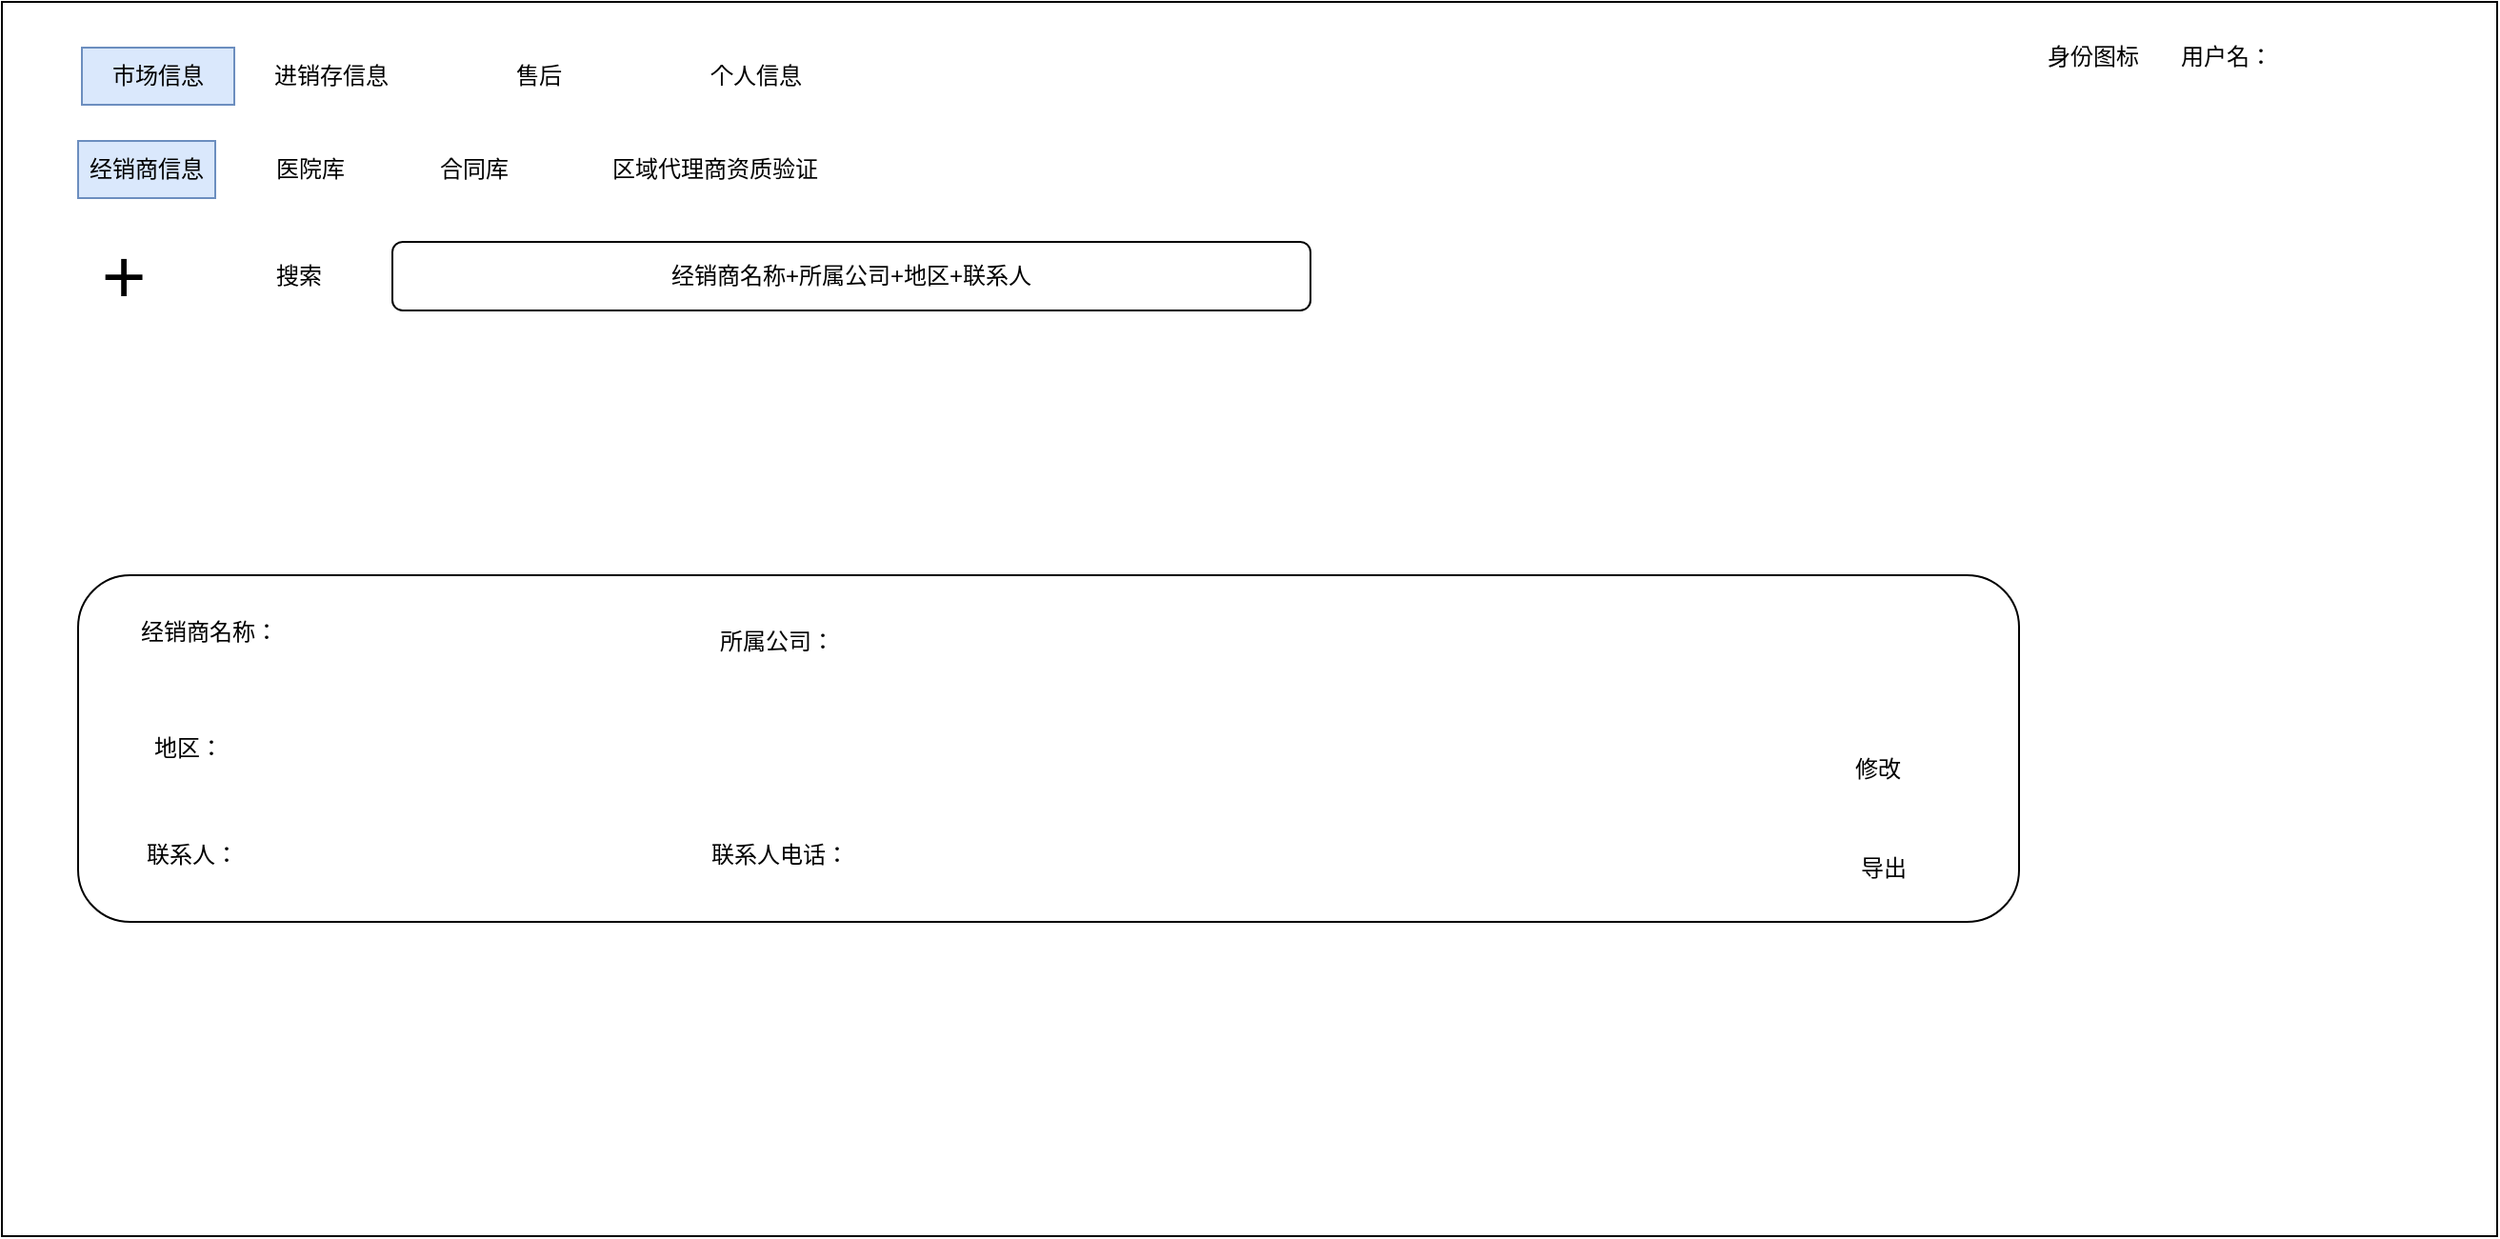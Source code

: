 <mxfile version="15.5.1" type="github" pages="6">
  <diagram id="9SwE26kC5WHIhmiFLGFM" name="经销商信息">
    <mxGraphModel dx="1422" dy="705" grid="0" gridSize="10" guides="1" tooltips="1" connect="1" arrows="1" fold="1" page="1" pageScale="1" pageWidth="827" pageHeight="1169" math="0" shadow="0">
      <root>
        <mxCell id="0" />
        <mxCell id="1" parent="0" />
        <mxCell id="HRXqJdb7DPf_WUPmItNY-2" value="" style="rounded=0;whiteSpace=wrap;html=1;" vertex="1" parent="1">
          <mxGeometry x="46" y="108" width="1310" height="648" as="geometry" />
        </mxCell>
        <mxCell id="HRXqJdb7DPf_WUPmItNY-4" value="经销商信息" style="text;html=1;strokeColor=#6c8ebf;fillColor=#dae8fc;align=center;verticalAlign=middle;whiteSpace=wrap;rounded=0;" vertex="1" parent="1">
          <mxGeometry x="86" y="181" width="72" height="30" as="geometry" />
        </mxCell>
        <mxCell id="HRXqJdb7DPf_WUPmItNY-5" value="医院库" style="text;html=1;strokeColor=none;fillColor=none;align=center;verticalAlign=middle;whiteSpace=wrap;rounded=0;" vertex="1" parent="1">
          <mxGeometry x="172" y="181" width="72" height="30" as="geometry" />
        </mxCell>
        <mxCell id="761J3XR9EP6GSpsO3y2I-1" value="合同库" style="text;html=1;strokeColor=none;fillColor=none;align=center;verticalAlign=middle;whiteSpace=wrap;rounded=0;" vertex="1" parent="1">
          <mxGeometry x="258" y="181" width="72" height="30" as="geometry" />
        </mxCell>
        <mxCell id="761J3XR9EP6GSpsO3y2I-2" value="区域代理商资质验证" style="text;html=1;strokeColor=none;fillColor=none;align=center;verticalAlign=middle;whiteSpace=wrap;rounded=0;" vertex="1" parent="1">
          <mxGeometry x="350" y="181" width="141" height="30" as="geometry" />
        </mxCell>
        <mxCell id="WcADxpRUIVyGRUi1R2KV-1" value="" style="rounded=1;whiteSpace=wrap;html=1;fontSize=12;" vertex="1" parent="1">
          <mxGeometry x="86" y="409" width="1019" height="182" as="geometry" />
        </mxCell>
        <mxCell id="WcADxpRUIVyGRUi1R2KV-2" value="经销商名称：" style="text;html=1;strokeColor=none;fillColor=none;align=center;verticalAlign=middle;whiteSpace=wrap;rounded=0;" vertex="1" parent="1">
          <mxGeometry x="116" y="424" width="78" height="30" as="geometry" />
        </mxCell>
        <mxCell id="WcADxpRUIVyGRUi1R2KV-3" value="所属公司：" style="text;html=1;strokeColor=none;fillColor=none;align=center;verticalAlign=middle;whiteSpace=wrap;rounded=0;" vertex="1" parent="1">
          <mxGeometry x="414" y="429" width="78" height="30" as="geometry" />
        </mxCell>
        <mxCell id="WcADxpRUIVyGRUi1R2KV-4" value="联系人：" style="text;html=1;strokeColor=none;fillColor=none;align=center;verticalAlign=middle;whiteSpace=wrap;rounded=0;fontSize=12;" vertex="1" parent="1">
          <mxGeometry x="116" y="541" width="60" height="30" as="geometry" />
        </mxCell>
        <mxCell id="WcADxpRUIVyGRUi1R2KV-5" value="联系人电话：" style="text;html=1;strokeColor=none;fillColor=none;align=center;verticalAlign=middle;whiteSpace=wrap;rounded=0;fontSize=12;" vertex="1" parent="1">
          <mxGeometry x="407" y="541" width="95" height="30" as="geometry" />
        </mxCell>
        <mxCell id="5mcCK-gWS719HC3S0seo-1" value="&lt;font style=&quot;font-size: 40px&quot;&gt;+&lt;/font&gt;" style="text;html=1;strokeColor=none;fillColor=none;align=center;verticalAlign=middle;whiteSpace=wrap;rounded=0;" vertex="1" parent="1">
          <mxGeometry x="80" y="236" width="60" height="30" as="geometry" />
        </mxCell>
        <mxCell id="rlcpRx8UffemicgF1Cjp-1" value="搜索" style="text;html=1;strokeColor=none;fillColor=none;align=center;verticalAlign=middle;whiteSpace=wrap;rounded=0;fontSize=12;" vertex="1" parent="1">
          <mxGeometry x="172" y="237" width="60" height="30" as="geometry" />
        </mxCell>
        <mxCell id="W5s-6ukWrw6E9bbNZ8xG-1" value="经销商名称+所属公司+地区+联系人" style="rounded=1;whiteSpace=wrap;html=1;fontSize=12;" vertex="1" parent="1">
          <mxGeometry x="251" y="234" width="482" height="36" as="geometry" />
        </mxCell>
        <mxCell id="W5s-6ukWrw6E9bbNZ8xG-2" value="地区：" style="text;html=1;strokeColor=none;fillColor=none;align=center;verticalAlign=middle;whiteSpace=wrap;rounded=0;fontSize=12;" vertex="1" parent="1">
          <mxGeometry x="114" y="485" width="60" height="30" as="geometry" />
        </mxCell>
        <mxCell id="r7Vd0WTEUoKS9PqL8cs1-1" value="用户名：" style="text;html=1;strokeColor=none;fillColor=none;align=center;verticalAlign=middle;whiteSpace=wrap;rounded=0;fontSize=12;" vertex="1" parent="1">
          <mxGeometry x="1184" y="122" width="60" height="30" as="geometry" />
        </mxCell>
        <mxCell id="r7Vd0WTEUoKS9PqL8cs1-2" value="身份图标" style="text;html=1;strokeColor=none;fillColor=none;align=center;verticalAlign=middle;whiteSpace=wrap;rounded=0;fontSize=12;" vertex="1" parent="1">
          <mxGeometry x="1114" y="122" width="60" height="30" as="geometry" />
        </mxCell>
        <mxCell id="YUVS-DeimjrNuDDKO2y--1" value="导出" style="text;html=1;strokeColor=none;fillColor=none;align=center;verticalAlign=middle;whiteSpace=wrap;rounded=0;fontSize=12;" vertex="1" parent="1">
          <mxGeometry x="1004" y="548" width="60" height="30" as="geometry" />
        </mxCell>
        <mxCell id="7VCU8NmsEfPPzwjvRYEf-1" value="修改" style="text;html=1;strokeColor=none;fillColor=none;align=center;verticalAlign=middle;whiteSpace=wrap;rounded=0;fontSize=12;" vertex="1" parent="1">
          <mxGeometry x="1001" y="496" width="60" height="30" as="geometry" />
        </mxCell>
        <mxCell id="93VurCK8xoaxn1cYWzhT-1" value="市场信息" style="text;html=1;strokeColor=#6c8ebf;fillColor=#dae8fc;align=center;verticalAlign=middle;whiteSpace=wrap;rounded=0;" vertex="1" parent="1">
          <mxGeometry x="88" y="132" width="80" height="30" as="geometry" />
        </mxCell>
        <mxCell id="93VurCK8xoaxn1cYWzhT-2" value="进销存信息" style="text;html=1;align=center;verticalAlign=middle;whiteSpace=wrap;rounded=0;" vertex="1" parent="1">
          <mxGeometry x="179" y="132" width="80" height="30" as="geometry" />
        </mxCell>
        <mxCell id="93VurCK8xoaxn1cYWzhT-3" value="售后" style="text;html=1;strokeColor=none;fillColor=none;align=center;verticalAlign=middle;whiteSpace=wrap;rounded=0;" vertex="1" parent="1">
          <mxGeometry x="288" y="132" width="80" height="30" as="geometry" />
        </mxCell>
        <mxCell id="93VurCK8xoaxn1cYWzhT-4" value="个人信息" style="text;html=1;strokeColor=none;fillColor=none;align=center;verticalAlign=middle;whiteSpace=wrap;rounded=0;" vertex="1" parent="1">
          <mxGeometry x="402" y="132" width="80" height="30" as="geometry" />
        </mxCell>
      </root>
    </mxGraphModel>
  </diagram>
  <diagram id="U78cr7vg3-kMkLcBZOdT" name="医院库">
    <mxGraphModel dx="1422" dy="705" grid="0" gridSize="10" guides="1" tooltips="1" connect="1" arrows="1" fold="1" page="1" pageScale="1" pageWidth="827" pageHeight="1169" math="0" shadow="0">
      <root>
        <mxCell id="DU3dCuHn79Ic1vKU2-3g-0" />
        <mxCell id="DU3dCuHn79Ic1vKU2-3g-1" parent="DU3dCuHn79Ic1vKU2-3g-0" />
        <mxCell id="AbRo0B9MV_-rtowAeEx4-0" value="" style="rounded=0;whiteSpace=wrap;html=1;" vertex="1" parent="DU3dCuHn79Ic1vKU2-3g-1">
          <mxGeometry x="46" y="108" width="1310" height="648" as="geometry" />
        </mxCell>
        <mxCell id="AbRo0B9MV_-rtowAeEx4-2" value="经销商信息" style="text;html=1;align=center;verticalAlign=middle;whiteSpace=wrap;rounded=0;" vertex="1" parent="DU3dCuHn79Ic1vKU2-3g-1">
          <mxGeometry x="86" y="181" width="72" height="30" as="geometry" />
        </mxCell>
        <mxCell id="AbRo0B9MV_-rtowAeEx4-3" value="医院库" style="text;html=1;strokeColor=#6c8ebf;fillColor=#dae8fc;align=center;verticalAlign=middle;whiteSpace=wrap;rounded=0;" vertex="1" parent="DU3dCuHn79Ic1vKU2-3g-1">
          <mxGeometry x="172" y="181" width="72" height="30" as="geometry" />
        </mxCell>
        <mxCell id="AbRo0B9MV_-rtowAeEx4-4" value="合同库" style="text;html=1;strokeColor=none;fillColor=none;align=center;verticalAlign=middle;whiteSpace=wrap;rounded=0;" vertex="1" parent="DU3dCuHn79Ic1vKU2-3g-1">
          <mxGeometry x="258" y="181" width="72" height="30" as="geometry" />
        </mxCell>
        <mxCell id="AbRo0B9MV_-rtowAeEx4-5" value="区域代理商资质验证" style="text;html=1;strokeColor=none;fillColor=none;align=center;verticalAlign=middle;whiteSpace=wrap;rounded=0;" vertex="1" parent="DU3dCuHn79Ic1vKU2-3g-1">
          <mxGeometry x="350" y="181" width="113" height="30" as="geometry" />
        </mxCell>
        <mxCell id="PWnUx_wRhXpxOtDF2GI--0" value="&lt;font style=&quot;font-size: 40px&quot;&gt;+&lt;/font&gt;" style="text;html=1;strokeColor=none;fillColor=none;align=center;verticalAlign=middle;whiteSpace=wrap;rounded=0;" vertex="1" parent="DU3dCuHn79Ic1vKU2-3g-1">
          <mxGeometry x="80" y="236" width="60" height="30" as="geometry" />
        </mxCell>
        <mxCell id="DObwsU4Ab1I_wYzRT43_-0" value="" style="rounded=1;whiteSpace=wrap;html=1;fontSize=12;" vertex="1" parent="DU3dCuHn79Ic1vKU2-3g-1">
          <mxGeometry x="89" y="368" width="1194" height="211" as="geometry" />
        </mxCell>
        <mxCell id="mKQRkPPf_dZWKBc2aOSd-0" value="医院名称：" style="text;html=1;strokeColor=none;fillColor=none;align=center;verticalAlign=middle;whiteSpace=wrap;rounded=0;" vertex="1" parent="DU3dCuHn79Ic1vKU2-3g-1">
          <mxGeometry x="117" y="398" width="78" height="30" as="geometry" />
        </mxCell>
        <mxCell id="mKQRkPPf_dZWKBc2aOSd-1" value="科室：" style="text;html=1;strokeColor=none;fillColor=none;align=center;verticalAlign=middle;whiteSpace=wrap;rounded=0;" vertex="1" parent="DU3dCuHn79Ic1vKU2-3g-1">
          <mxGeometry x="112" y="470" width="78" height="30" as="geometry" />
        </mxCell>
        <mxCell id="mKQRkPPf_dZWKBc2aOSd-2" value="修改" style="text;html=1;strokeColor=none;fillColor=none;align=center;verticalAlign=middle;whiteSpace=wrap;rounded=0;fontSize=12;" vertex="1" parent="DU3dCuHn79Ic1vKU2-3g-1">
          <mxGeometry x="1202" y="390" width="60" height="30" as="geometry" />
        </mxCell>
        <mxCell id="mKQRkPPf_dZWKBc2aOSd-3" value="删除" style="text;html=1;strokeColor=none;fillColor=none;align=center;verticalAlign=middle;whiteSpace=wrap;rounded=0;fontSize=12;" vertex="1" parent="DU3dCuHn79Ic1vKU2-3g-1">
          <mxGeometry x="1202" y="440" width="60" height="30" as="geometry" />
        </mxCell>
        <mxCell id="0tnmjx7723rQRGSPgAOU-0" value="搜索" style="text;html=1;strokeColor=none;fillColor=none;align=center;verticalAlign=middle;whiteSpace=wrap;rounded=0;fontSize=12;" vertex="1" parent="DU3dCuHn79Ic1vKU2-3g-1">
          <mxGeometry x="172" y="237" width="60" height="30" as="geometry" />
        </mxCell>
        <mxCell id="0tnmjx7723rQRGSPgAOU-1" value="医院名称+地区+科室名" style="rounded=1;whiteSpace=wrap;html=1;fontSize=12;" vertex="1" parent="DU3dCuHn79Ic1vKU2-3g-1">
          <mxGeometry x="251" y="234" width="482" height="36" as="geometry" />
        </mxCell>
        <mxCell id="0tnmjx7723rQRGSPgAOU-3" value="地区" style="text;html=1;align=center;verticalAlign=middle;resizable=0;points=[];autosize=1;strokeColor=none;fillColor=none;fontSize=12;" vertex="1" parent="DU3dCuHn79Ic1vKU2-3g-1">
          <mxGeometry x="127" y="437" width="34" height="18" as="geometry" />
        </mxCell>
        <mxCell id="ARGT3D9s_4S0Fw0osqHu-0" value="导出" style="text;html=1;strokeColor=none;fillColor=none;align=center;verticalAlign=middle;whiteSpace=wrap;rounded=0;fontSize=12;" vertex="1" parent="DU3dCuHn79Ic1vKU2-3g-1">
          <mxGeometry x="1199" y="498" width="60" height="30" as="geometry" />
        </mxCell>
        <mxCell id="toyj2ExtT0e02cWNeD7_-0" value="关联经销商" style="text;html=1;strokeColor=none;fillColor=none;align=center;verticalAlign=middle;whiteSpace=wrap;rounded=0;fontSize=12;" vertex="1" parent="DU3dCuHn79Ic1vKU2-3g-1">
          <mxGeometry x="106" y="508" width="90" height="30" as="geometry" />
        </mxCell>
        <mxCell id="riDmktmYY2IiuiLFXFQm-0" value="关联区域代理商" style="text;html=1;strokeColor=none;fillColor=none;align=center;verticalAlign=middle;whiteSpace=wrap;rounded=0;fontSize=12;" vertex="1" parent="DU3dCuHn79Ic1vKU2-3g-1">
          <mxGeometry x="117" y="540" width="90" height="30" as="geometry" />
        </mxCell>
        <mxCell id="rXX1xcc7l4ZkiI7w6tlG-0" value="市场信息" style="text;html=1;strokeColor=#6c8ebf;fillColor=#dae8fc;align=center;verticalAlign=middle;whiteSpace=wrap;rounded=0;" vertex="1" parent="DU3dCuHn79Ic1vKU2-3g-1">
          <mxGeometry x="88" y="132" width="80" height="30" as="geometry" />
        </mxCell>
        <mxCell id="rXX1xcc7l4ZkiI7w6tlG-1" value="进销存信息" style="text;html=1;align=center;verticalAlign=middle;whiteSpace=wrap;rounded=0;" vertex="1" parent="DU3dCuHn79Ic1vKU2-3g-1">
          <mxGeometry x="179" y="132" width="80" height="30" as="geometry" />
        </mxCell>
        <mxCell id="rXX1xcc7l4ZkiI7w6tlG-2" value="售后" style="text;html=1;strokeColor=none;fillColor=none;align=center;verticalAlign=middle;whiteSpace=wrap;rounded=0;" vertex="1" parent="DU3dCuHn79Ic1vKU2-3g-1">
          <mxGeometry x="288" y="132" width="80" height="30" as="geometry" />
        </mxCell>
        <mxCell id="rXX1xcc7l4ZkiI7w6tlG-3" value="个人信息" style="text;html=1;strokeColor=none;fillColor=none;align=center;verticalAlign=middle;whiteSpace=wrap;rounded=0;" vertex="1" parent="DU3dCuHn79Ic1vKU2-3g-1">
          <mxGeometry x="402" y="132" width="80" height="30" as="geometry" />
        </mxCell>
      </root>
    </mxGraphModel>
  </diagram>
  <diagram id="opiZZUbV5z-S4K4JfUrQ" name="合同库">
    <mxGraphModel dx="1422" dy="705" grid="0" gridSize="10" guides="1" tooltips="1" connect="1" arrows="1" fold="1" page="1" pageScale="1" pageWidth="827" pageHeight="1169" math="0" shadow="0">
      <root>
        <mxCell id="6lPjVunkmXJm0ULRB7YU-0" />
        <mxCell id="6lPjVunkmXJm0ULRB7YU-1" parent="6lPjVunkmXJm0ULRB7YU-0" />
        <mxCell id="6lPjVunkmXJm0ULRB7YU-2" value="" style="rounded=0;whiteSpace=wrap;html=1;" vertex="1" parent="6lPjVunkmXJm0ULRB7YU-1">
          <mxGeometry x="33" y="86" width="1310" height="648" as="geometry" />
        </mxCell>
        <mxCell id="6lPjVunkmXJm0ULRB7YU-4" value="经销商信息" style="text;html=1;align=center;verticalAlign=middle;whiteSpace=wrap;rounded=0;" vertex="1" parent="6lPjVunkmXJm0ULRB7YU-1">
          <mxGeometry x="86" y="181" width="72" height="30" as="geometry" />
        </mxCell>
        <mxCell id="6lPjVunkmXJm0ULRB7YU-5" value="医院库" style="text;html=1;align=center;verticalAlign=middle;whiteSpace=wrap;rounded=0;" vertex="1" parent="6lPjVunkmXJm0ULRB7YU-1">
          <mxGeometry x="172" y="181" width="72" height="30" as="geometry" />
        </mxCell>
        <mxCell id="6lPjVunkmXJm0ULRB7YU-6" value="合同库" style="text;html=1;strokeColor=#6c8ebf;fillColor=#dae8fc;align=center;verticalAlign=middle;whiteSpace=wrap;rounded=0;" vertex="1" parent="6lPjVunkmXJm0ULRB7YU-1">
          <mxGeometry x="258" y="181" width="72" height="30" as="geometry" />
        </mxCell>
        <mxCell id="6lPjVunkmXJm0ULRB7YU-7" value="区域代理商资质验证" style="text;html=1;strokeColor=none;fillColor=none;align=center;verticalAlign=middle;whiteSpace=wrap;rounded=0;" vertex="1" parent="6lPjVunkmXJm0ULRB7YU-1">
          <mxGeometry x="361" y="181" width="124" height="30" as="geometry" />
        </mxCell>
        <mxCell id="XEoMneNqG2duwxJq3-Po-1" value="" style="rounded=1;whiteSpace=wrap;html=1;fontSize=12;" vertex="1" parent="6lPjVunkmXJm0ULRB7YU-1">
          <mxGeometry x="88" y="424" width="1186" height="215" as="geometry" />
        </mxCell>
        <mxCell id="XEoMneNqG2duwxJq3-Po-2" value="经销商&amp;amp;公司" style="rounded=1;whiteSpace=wrap;html=1;fontSize=12;" vertex="1" parent="6lPjVunkmXJm0ULRB7YU-1">
          <mxGeometry x="246" y="571" width="120" height="60" as="geometry" />
        </mxCell>
        <mxCell id="XEoMneNqG2duwxJq3-Po-3" value="经销商&amp;amp;医院" style="rounded=1;whiteSpace=wrap;html=1;fontSize=12;" vertex="1" parent="6lPjVunkmXJm0ULRB7YU-1">
          <mxGeometry x="419" y="570" width="120" height="60" as="geometry" />
        </mxCell>
        <mxCell id="XEoMneNqG2duwxJq3-Po-4" value="公司&amp;amp;医院" style="rounded=1;whiteSpace=wrap;html=1;fontSize=12;" vertex="1" parent="6lPjVunkmXJm0ULRB7YU-1">
          <mxGeometry x="588" y="571" width="120" height="60" as="geometry" />
        </mxCell>
        <mxCell id="XEoMneNqG2duwxJq3-Po-5" value="合同类型" style="text;html=1;strokeColor=none;fillColor=none;align=center;verticalAlign=middle;whiteSpace=wrap;rounded=0;" vertex="1" parent="6lPjVunkmXJm0ULRB7YU-1">
          <mxGeometry x="131" y="585" width="56" height="30" as="geometry" />
        </mxCell>
        <mxCell id="XEoMneNqG2duwxJq3-Po-6" value="合同流程编号" style="text;html=1;strokeColor=none;fillColor=none;align=center;verticalAlign=middle;whiteSpace=wrap;rounded=0;" vertex="1" parent="6lPjVunkmXJm0ULRB7YU-1">
          <mxGeometry x="124" y="443" width="78" height="30" as="geometry" />
        </mxCell>
        <mxCell id="XEoMneNqG2duwxJq3-Po-7" value="合同开始时间~合同结束时间" style="text;html=1;strokeColor=none;fillColor=none;align=center;verticalAlign=middle;whiteSpace=wrap;rounded=0;" vertex="1" parent="6lPjVunkmXJm0ULRB7YU-1">
          <mxGeometry x="240" y="443" width="222" height="30" as="geometry" />
        </mxCell>
        <mxCell id="XEoMneNqG2duwxJq3-Po-8" value="合同主体：" style="text;html=1;strokeColor=none;fillColor=none;align=center;verticalAlign=middle;whiteSpace=wrap;rounded=0;" vertex="1" parent="6lPjVunkmXJm0ULRB7YU-1">
          <mxGeometry x="120" y="511" width="78" height="30" as="geometry" />
        </mxCell>
        <mxCell id="XEoMneNqG2duwxJq3-Po-9" value="经销商" style="text;html=1;strokeColor=none;fillColor=none;align=center;verticalAlign=middle;whiteSpace=wrap;rounded=0;" vertex="1" parent="6lPjVunkmXJm0ULRB7YU-1">
          <mxGeometry x="252" y="514" width="78" height="30" as="geometry" />
        </mxCell>
        <mxCell id="XEoMneNqG2duwxJq3-Po-10" value="医院" style="text;html=1;strokeColor=none;fillColor=none;align=center;verticalAlign=middle;whiteSpace=wrap;rounded=0;" vertex="1" parent="6lPjVunkmXJm0ULRB7YU-1">
          <mxGeometry x="358" y="514" width="78" height="30" as="geometry" />
        </mxCell>
        <mxCell id="XEoMneNqG2duwxJq3-Po-11" value="公司" style="text;html=1;strokeColor=none;fillColor=none;align=center;verticalAlign=middle;whiteSpace=wrap;rounded=0;" vertex="1" parent="6lPjVunkmXJm0ULRB7YU-1">
          <mxGeometry x="464" y="514" width="78" height="30" as="geometry" />
        </mxCell>
        <mxCell id="XEoMneNqG2duwxJq3-Po-14" value="修改" style="rounded=1;whiteSpace=wrap;html=1;fontSize=12;" vertex="1" parent="6lPjVunkmXJm0ULRB7YU-1">
          <mxGeometry x="1181" y="599" width="56" height="26" as="geometry" />
        </mxCell>
        <mxCell id="XEoMneNqG2duwxJq3-Po-15" value="删除" style="rounded=1;whiteSpace=wrap;html=1;fontSize=12;" vertex="1" parent="6lPjVunkmXJm0ULRB7YU-1">
          <mxGeometry x="1181" y="559" width="56" height="26" as="geometry" />
        </mxCell>
        <mxCell id="XEoMneNqG2duwxJq3-Po-16" value="搜索" style="text;html=1;strokeColor=none;fillColor=none;align=center;verticalAlign=middle;whiteSpace=wrap;rounded=0;fontSize=12;" vertex="1" parent="6lPjVunkmXJm0ULRB7YU-1">
          <mxGeometry x="172" y="237" width="60" height="30" as="geometry" />
        </mxCell>
        <mxCell id="XEoMneNqG2duwxJq3-Po-17" value="合同编号+经销商+医院" style="rounded=1;whiteSpace=wrap;html=1;fontSize=12;" vertex="1" parent="6lPjVunkmXJm0ULRB7YU-1">
          <mxGeometry x="230" y="237" width="397" height="32" as="geometry" />
        </mxCell>
        <mxCell id="X7t1CrJqVaCevKCTgSyj-0" value="&lt;font style=&quot;font-size: 40px&quot;&gt;+&lt;/font&gt;" style="text;html=1;strokeColor=none;fillColor=none;align=center;verticalAlign=middle;whiteSpace=wrap;rounded=0;" vertex="1" parent="6lPjVunkmXJm0ULRB7YU-1">
          <mxGeometry x="80" y="236" width="60" height="30" as="geometry" />
        </mxCell>
        <mxCell id="0tH1ZASbQuRp3dN4C0GH-0" value="排序" style="text;html=1;strokeColor=none;fillColor=none;align=center;verticalAlign=middle;whiteSpace=wrap;rounded=0;fontSize=12;" vertex="1" parent="6lPjVunkmXJm0ULRB7YU-1">
          <mxGeometry x="708" y="236" width="60" height="30" as="geometry" />
        </mxCell>
        <mxCell id="cfAZI4jitDWwxOwptPNw-0" value="市场信息" style="text;html=1;strokeColor=#6c8ebf;fillColor=#dae8fc;align=center;verticalAlign=middle;whiteSpace=wrap;rounded=0;" vertex="1" parent="6lPjVunkmXJm0ULRB7YU-1">
          <mxGeometry x="88" y="132" width="80" height="30" as="geometry" />
        </mxCell>
        <mxCell id="cfAZI4jitDWwxOwptPNw-1" value="进销存信息" style="text;html=1;align=center;verticalAlign=middle;whiteSpace=wrap;rounded=0;" vertex="1" parent="6lPjVunkmXJm0ULRB7YU-1">
          <mxGeometry x="179" y="132" width="80" height="30" as="geometry" />
        </mxCell>
        <mxCell id="cfAZI4jitDWwxOwptPNw-2" value="售后" style="text;html=1;strokeColor=none;fillColor=none;align=center;verticalAlign=middle;whiteSpace=wrap;rounded=0;" vertex="1" parent="6lPjVunkmXJm0ULRB7YU-1">
          <mxGeometry x="288" y="132" width="80" height="30" as="geometry" />
        </mxCell>
        <mxCell id="cfAZI4jitDWwxOwptPNw-3" value="个人信息" style="text;html=1;strokeColor=none;fillColor=none;align=center;verticalAlign=middle;whiteSpace=wrap;rounded=0;" vertex="1" parent="6lPjVunkmXJm0ULRB7YU-1">
          <mxGeometry x="402" y="132" width="80" height="30" as="geometry" />
        </mxCell>
        <mxCell id="zxNqhM18xyWoHFrOC6qz-0" value="时间段" style="text;html=1;strokeColor=none;fillColor=none;align=center;verticalAlign=middle;whiteSpace=wrap;rounded=0;fontSize=12;" vertex="1" parent="6lPjVunkmXJm0ULRB7YU-1">
          <mxGeometry x="646" y="236" width="60" height="30" as="geometry" />
        </mxCell>
      </root>
    </mxGraphModel>
  </diagram>
  <diagram id="nF0tNZlMZklN26tnOSKn" name="区域代理经销商">
    <mxGraphModel dx="1422" dy="705" grid="0" gridSize="10" guides="1" tooltips="1" connect="1" arrows="1" fold="1" page="1" pageScale="1" pageWidth="827" pageHeight="1169" math="0" shadow="0">
      <root>
        <mxCell id="_vQ5mhPag6q5sIvM6sL_-0" />
        <mxCell id="_vQ5mhPag6q5sIvM6sL_-1" parent="_vQ5mhPag6q5sIvM6sL_-0" />
        <mxCell id="TrH7bQ1gIruFE_3ys5hD-0" value="" style="rounded=0;whiteSpace=wrap;html=1;" vertex="1" parent="_vQ5mhPag6q5sIvM6sL_-1">
          <mxGeometry x="33" y="86" width="1310" height="648" as="geometry" />
        </mxCell>
        <mxCell id="TrH7bQ1gIruFE_3ys5hD-2" value="经销商信息" style="text;html=1;align=center;verticalAlign=middle;whiteSpace=wrap;rounded=0;" vertex="1" parent="_vQ5mhPag6q5sIvM6sL_-1">
          <mxGeometry x="86" y="181" width="72" height="30" as="geometry" />
        </mxCell>
        <mxCell id="TrH7bQ1gIruFE_3ys5hD-3" value="医院库" style="text;html=1;align=center;verticalAlign=middle;whiteSpace=wrap;rounded=0;" vertex="1" parent="_vQ5mhPag6q5sIvM6sL_-1">
          <mxGeometry x="172" y="181" width="72" height="30" as="geometry" />
        </mxCell>
        <mxCell id="TrH7bQ1gIruFE_3ys5hD-4" value="合同库" style="text;html=1;align=center;verticalAlign=middle;whiteSpace=wrap;rounded=0;" vertex="1" parent="_vQ5mhPag6q5sIvM6sL_-1">
          <mxGeometry x="258" y="181" width="72" height="30" as="geometry" />
        </mxCell>
        <mxCell id="TrH7bQ1gIruFE_3ys5hD-5" value="区域代理商资质验证" style="text;html=1;strokeColor=#6c8ebf;fillColor=#dae8fc;align=center;verticalAlign=middle;whiteSpace=wrap;rounded=0;" vertex="1" parent="_vQ5mhPag6q5sIvM6sL_-1">
          <mxGeometry x="361" y="181" width="130" height="30" as="geometry" />
        </mxCell>
        <mxCell id="TrH7bQ1gIruFE_3ys5hD-6" value="" style="rounded=1;whiteSpace=wrap;html=1;fontSize=12;" vertex="1" parent="_vQ5mhPag6q5sIvM6sL_-1">
          <mxGeometry x="88" y="424" width="1186" height="215" as="geometry" />
        </mxCell>
        <mxCell id="TrH7bQ1gIruFE_3ys5hD-17" value="修改" style="rounded=1;whiteSpace=wrap;html=1;fontSize=12;" vertex="1" parent="_vQ5mhPag6q5sIvM6sL_-1">
          <mxGeometry x="1181" y="599" width="56" height="26" as="geometry" />
        </mxCell>
        <mxCell id="TrH7bQ1gIruFE_3ys5hD-18" value="删除" style="rounded=1;whiteSpace=wrap;html=1;fontSize=12;" vertex="1" parent="_vQ5mhPag6q5sIvM6sL_-1">
          <mxGeometry x="1181" y="559" width="56" height="26" as="geometry" />
        </mxCell>
        <mxCell id="TrH7bQ1gIruFE_3ys5hD-19" value="搜索" style="text;html=1;strokeColor=none;fillColor=none;align=center;verticalAlign=middle;whiteSpace=wrap;rounded=0;fontSize=12;" vertex="1" parent="_vQ5mhPag6q5sIvM6sL_-1">
          <mxGeometry x="172" y="237" width="60" height="30" as="geometry" />
        </mxCell>
        <mxCell id="TrH7bQ1gIruFE_3ys5hD-20" value="经销商+区域" style="rounded=1;whiteSpace=wrap;html=1;fontSize=12;" vertex="1" parent="_vQ5mhPag6q5sIvM6sL_-1">
          <mxGeometry x="230" y="237" width="397" height="32" as="geometry" />
        </mxCell>
        <mxCell id="TrH7bQ1gIruFE_3ys5hD-21" value="&lt;font style=&quot;font-size: 40px&quot;&gt;+&lt;/font&gt;" style="text;html=1;strokeColor=none;fillColor=none;align=center;verticalAlign=middle;whiteSpace=wrap;rounded=0;" vertex="1" parent="_vQ5mhPag6q5sIvM6sL_-1">
          <mxGeometry x="80" y="236" width="60" height="30" as="geometry" />
        </mxCell>
        <mxCell id="YVjq22CWEwFPFRhfEzcm-0" value="区域经销商名称" style="text;html=1;strokeColor=none;fillColor=none;align=center;verticalAlign=middle;whiteSpace=wrap;rounded=0;fontSize=12;" vertex="1" parent="_vQ5mhPag6q5sIvM6sL_-1">
          <mxGeometry x="126" y="441" width="104" height="30" as="geometry" />
        </mxCell>
        <mxCell id="YVjq22CWEwFPFRhfEzcm-1" value="代理区域" style="text;html=1;strokeColor=none;fillColor=none;align=center;verticalAlign=middle;whiteSpace=wrap;rounded=0;fontSize=12;" vertex="1" parent="_vQ5mhPag6q5sIvM6sL_-1">
          <mxGeometry x="678" y="447" width="104" height="30" as="geometry" />
        </mxCell>
        <mxCell id="YVjq22CWEwFPFRhfEzcm-2" value="人员配置" style="text;html=1;strokeColor=none;fillColor=none;align=center;verticalAlign=middle;whiteSpace=wrap;rounded=0;fontSize=12;" vertex="1" parent="_vQ5mhPag6q5sIvM6sL_-1">
          <mxGeometry x="109" y="490" width="104" height="30" as="geometry" />
        </mxCell>
        <mxCell id="YVjq22CWEwFPFRhfEzcm-3" value="Funnel表添加" style="text;html=1;strokeColor=none;fillColor=none;align=center;verticalAlign=middle;whiteSpace=wrap;rounded=0;fontSize=12;" vertex="1" parent="_vQ5mhPag6q5sIvM6sL_-1">
          <mxGeometry x="1058" y="597" width="104" height="30" as="geometry" />
        </mxCell>
        <mxCell id="YVjq22CWEwFPFRhfEzcm-4" value="评审分数" style="text;html=1;strokeColor=none;fillColor=none;align=center;verticalAlign=middle;whiteSpace=wrap;rounded=0;fontSize=12;" vertex="1" parent="_vQ5mhPag6q5sIvM6sL_-1">
          <mxGeometry x="122" y="559" width="86" height="62" as="geometry" />
        </mxCell>
        <mxCell id="vzb4M0IG4EgAPotwG8xx-1" value="排序" style="text;html=1;strokeColor=none;fillColor=none;align=center;verticalAlign=middle;whiteSpace=wrap;rounded=0;fontSize=12;" vertex="1" parent="_vQ5mhPag6q5sIvM6sL_-1">
          <mxGeometry x="651" y="239" width="60" height="30" as="geometry" />
        </mxCell>
        <mxCell id="KX6J_NI3RrR-tESbmfsA-0" value="市场信息" style="text;html=1;strokeColor=#6c8ebf;fillColor=#dae8fc;align=center;verticalAlign=middle;whiteSpace=wrap;rounded=0;" vertex="1" parent="_vQ5mhPag6q5sIvM6sL_-1">
          <mxGeometry x="88" y="132" width="80" height="30" as="geometry" />
        </mxCell>
        <mxCell id="KX6J_NI3RrR-tESbmfsA-1" value="进销存信息" style="text;html=1;align=center;verticalAlign=middle;whiteSpace=wrap;rounded=0;" vertex="1" parent="_vQ5mhPag6q5sIvM6sL_-1">
          <mxGeometry x="179" y="132" width="80" height="30" as="geometry" />
        </mxCell>
        <mxCell id="KX6J_NI3RrR-tESbmfsA-2" value="售后" style="text;html=1;strokeColor=none;fillColor=none;align=center;verticalAlign=middle;whiteSpace=wrap;rounded=0;" vertex="1" parent="_vQ5mhPag6q5sIvM6sL_-1">
          <mxGeometry x="288" y="132" width="80" height="30" as="geometry" />
        </mxCell>
        <mxCell id="KX6J_NI3RrR-tESbmfsA-3" value="个人信息" style="text;html=1;strokeColor=none;fillColor=none;align=center;verticalAlign=middle;whiteSpace=wrap;rounded=0;" vertex="1" parent="_vQ5mhPag6q5sIvM6sL_-1">
          <mxGeometry x="402" y="132" width="80" height="30" as="geometry" />
        </mxCell>
      </root>
    </mxGraphModel>
  </diagram>
  <diagram id="13syQftTjpvzSR-ZFmww" name="意向表">
    <mxGraphModel dx="1422" dy="705" grid="0" gridSize="10" guides="1" tooltips="1" connect="1" arrows="1" fold="1" page="1" pageScale="1" pageWidth="827" pageHeight="1169" math="0" shadow="0">
      <root>
        <mxCell id="g1hTmfrnu4WU_SWJHi4g-0" />
        <mxCell id="g1hTmfrnu4WU_SWJHi4g-1" parent="g1hTmfrnu4WU_SWJHi4g-0" />
        <mxCell id="Jy3Q9U3u7Z8Xs0y-HQMk-0" value="" style="rounded=0;whiteSpace=wrap;html=1;" vertex="1" parent="g1hTmfrnu4WU_SWJHi4g-1">
          <mxGeometry x="33" y="86" width="1310" height="648" as="geometry" />
        </mxCell>
        <mxCell id="Jy3Q9U3u7Z8Xs0y-HQMk-2" value="经销商信息" style="text;html=1;align=center;verticalAlign=middle;whiteSpace=wrap;rounded=0;" vertex="1" parent="g1hTmfrnu4WU_SWJHi4g-1">
          <mxGeometry x="86" y="181" width="72" height="30" as="geometry" />
        </mxCell>
        <mxCell id="Jy3Q9U3u7Z8Xs0y-HQMk-3" value="医院库" style="text;html=1;align=center;verticalAlign=middle;whiteSpace=wrap;rounded=0;" vertex="1" parent="g1hTmfrnu4WU_SWJHi4g-1">
          <mxGeometry x="172" y="181" width="72" height="30" as="geometry" />
        </mxCell>
        <mxCell id="Jy3Q9U3u7Z8Xs0y-HQMk-4" value="合同库" style="text;html=1;align=center;verticalAlign=middle;whiteSpace=wrap;rounded=0;" vertex="1" parent="g1hTmfrnu4WU_SWJHi4g-1">
          <mxGeometry x="258" y="181" width="72" height="30" as="geometry" />
        </mxCell>
        <mxCell id="Jy3Q9U3u7Z8Xs0y-HQMk-5" value="区域代理商资质验证" style="text;html=1;align=center;verticalAlign=middle;whiteSpace=wrap;rounded=0;" vertex="1" parent="g1hTmfrnu4WU_SWJHi4g-1">
          <mxGeometry x="361" y="181" width="130" height="30" as="geometry" />
        </mxCell>
        <mxCell id="Jy3Q9U3u7Z8Xs0y-HQMk-6" value="" style="rounded=1;whiteSpace=wrap;html=1;fontSize=12;" vertex="1" parent="g1hTmfrnu4WU_SWJHi4g-1">
          <mxGeometry x="88" y="424" width="1186" height="253" as="geometry" />
        </mxCell>
        <mxCell id="Jy3Q9U3u7Z8Xs0y-HQMk-7" value="修改" style="rounded=1;whiteSpace=wrap;html=1;fontSize=12;" vertex="1" parent="g1hTmfrnu4WU_SWJHi4g-1">
          <mxGeometry x="1181" y="599" width="56" height="26" as="geometry" />
        </mxCell>
        <mxCell id="Jy3Q9U3u7Z8Xs0y-HQMk-8" value="删除" style="rounded=1;whiteSpace=wrap;html=1;fontSize=12;" vertex="1" parent="g1hTmfrnu4WU_SWJHi4g-1">
          <mxGeometry x="1181" y="559" width="56" height="26" as="geometry" />
        </mxCell>
        <mxCell id="Jy3Q9U3u7Z8Xs0y-HQMk-9" value="搜索" style="text;html=1;strokeColor=none;fillColor=none;align=center;verticalAlign=middle;whiteSpace=wrap;rounded=0;fontSize=12;" vertex="1" parent="g1hTmfrnu4WU_SWJHi4g-1">
          <mxGeometry x="172" y="237" width="60" height="30" as="geometry" />
        </mxCell>
        <mxCell id="Jy3Q9U3u7Z8Xs0y-HQMk-10" value="经销商+医院+科室+产品类型" style="rounded=1;whiteSpace=wrap;html=1;fontSize=12;" vertex="1" parent="g1hTmfrnu4WU_SWJHi4g-1">
          <mxGeometry x="230" y="237" width="397" height="32" as="geometry" />
        </mxCell>
        <mxCell id="Jy3Q9U3u7Z8Xs0y-HQMk-11" value="&lt;font style=&quot;font-size: 40px&quot;&gt;+&lt;/font&gt;" style="text;html=1;strokeColor=none;fillColor=none;align=center;verticalAlign=middle;whiteSpace=wrap;rounded=0;" vertex="1" parent="g1hTmfrnu4WU_SWJHi4g-1">
          <mxGeometry x="80" y="236" width="60" height="30" as="geometry" />
        </mxCell>
        <mxCell id="Jy3Q9U3u7Z8Xs0y-HQMk-12" value="区域经销商名称" style="text;html=1;strokeColor=none;fillColor=none;align=center;verticalAlign=middle;whiteSpace=wrap;rounded=0;fontSize=12;" vertex="1" parent="g1hTmfrnu4WU_SWJHi4g-1">
          <mxGeometry x="126" y="441" width="104" height="30" as="geometry" />
        </mxCell>
        <mxCell id="Jy3Q9U3u7Z8Xs0y-HQMk-13" value="代理区域" style="text;html=1;strokeColor=none;fillColor=none;align=center;verticalAlign=middle;whiteSpace=wrap;rounded=0;fontSize=12;" vertex="1" parent="g1hTmfrnu4WU_SWJHi4g-1">
          <mxGeometry x="678" y="447" width="104" height="30" as="geometry" />
        </mxCell>
        <mxCell id="Jy3Q9U3u7Z8Xs0y-HQMk-17" value="意向表" style="text;html=1;strokeColor=#6c8ebf;fillColor=#dae8fc;align=center;verticalAlign=middle;whiteSpace=wrap;rounded=0;" vertex="1" parent="g1hTmfrnu4WU_SWJHi4g-1">
          <mxGeometry x="522" y="181" width="80" height="30" as="geometry" />
        </mxCell>
        <mxCell id="Jy3Q9U3u7Z8Xs0y-HQMk-18" value="统计分析" style="text;html=1;align=center;verticalAlign=middle;whiteSpace=wrap;rounded=0;fillColor=default;" vertex="1" parent="g1hTmfrnu4WU_SWJHi4g-1">
          <mxGeometry x="646" y="179" width="80" height="30" as="geometry" />
        </mxCell>
        <mxCell id="suo903cbidnC1pUfLYRl-0" value="业务员" style="text;html=1;strokeColor=none;fillColor=none;align=center;verticalAlign=middle;whiteSpace=wrap;rounded=0;fontSize=12;" vertex="1" parent="g1hTmfrnu4WU_SWJHi4g-1">
          <mxGeometry x="128" y="516.5" width="60" height="30" as="geometry" />
        </mxCell>
        <mxCell id="suo903cbidnC1pUfLYRl-1" value="医院" style="text;html=1;strokeColor=none;fillColor=none;align=center;verticalAlign=middle;whiteSpace=wrap;rounded=0;fontSize=12;" vertex="1" parent="g1hTmfrnu4WU_SWJHi4g-1">
          <mxGeometry x="128" y="477" width="60" height="30" as="geometry" />
        </mxCell>
        <mxCell id="suo903cbidnC1pUfLYRl-2" value="科室" style="text;html=1;strokeColor=none;fillColor=none;align=center;verticalAlign=middle;whiteSpace=wrap;rounded=0;fontSize=12;" vertex="1" parent="g1hTmfrnu4WU_SWJHi4g-1">
          <mxGeometry x="293" y="482" width="60" height="30" as="geometry" />
        </mxCell>
        <mxCell id="suo903cbidnC1pUfLYRl-3" value="联系方式" style="text;html=1;strokeColor=none;fillColor=none;align=center;verticalAlign=middle;whiteSpace=wrap;rounded=0;fontSize=12;" vertex="1" parent="g1hTmfrnu4WU_SWJHi4g-1">
          <mxGeometry x="286" y="519" width="60" height="30" as="geometry" />
        </mxCell>
        <mxCell id="suo903cbidnC1pUfLYRl-4" value="1.产品 * 数量&amp;nbsp; &amp;nbsp; &amp;nbsp; &amp;nbsp; &amp;nbsp; &amp;nbsp; &amp;nbsp; &amp;nbsp; &amp;nbsp; &amp;nbsp;价格" style="text;html=1;strokeColor=none;fillColor=none;align=center;verticalAlign=middle;whiteSpace=wrap;rounded=0;fontSize=12;" vertex="1" parent="g1hTmfrnu4WU_SWJHi4g-1">
          <mxGeometry x="106" y="559" width="224" height="30" as="geometry" />
        </mxCell>
        <mxCell id="suo903cbidnC1pUfLYRl-5" value="2.产品 * 数量&amp;nbsp; &amp;nbsp; &amp;nbsp; &amp;nbsp; &amp;nbsp; &amp;nbsp; &amp;nbsp; &amp;nbsp; &amp;nbsp; &amp;nbsp;价格" style="text;html=1;strokeColor=none;fillColor=none;align=center;verticalAlign=middle;whiteSpace=wrap;rounded=0;fontSize=12;" vertex="1" parent="g1hTmfrnu4WU_SWJHi4g-1">
          <mxGeometry x="106" y="599" width="224" height="30" as="geometry" />
        </mxCell>
        <mxCell id="suo903cbidnC1pUfLYRl-6" value="总价格" style="text;html=1;strokeColor=none;fillColor=none;align=center;verticalAlign=middle;whiteSpace=wrap;rounded=0;fontSize=12;" vertex="1" parent="g1hTmfrnu4WU_SWJHi4g-1">
          <mxGeometry x="258" y="631" width="60" height="30" as="geometry" />
        </mxCell>
        <mxCell id="suo903cbidnC1pUfLYRl-11" value="市场信息" style="text;html=1;strokeColor=#6c8ebf;fillColor=#dae8fc;align=center;verticalAlign=middle;whiteSpace=wrap;rounded=0;" vertex="1" parent="g1hTmfrnu4WU_SWJHi4g-1">
          <mxGeometry x="88" y="132" width="80" height="30" as="geometry" />
        </mxCell>
        <mxCell id="suo903cbidnC1pUfLYRl-12" value="进销存信息" style="text;html=1;align=center;verticalAlign=middle;whiteSpace=wrap;rounded=0;" vertex="1" parent="g1hTmfrnu4WU_SWJHi4g-1">
          <mxGeometry x="179" y="132" width="80" height="30" as="geometry" />
        </mxCell>
        <mxCell id="suo903cbidnC1pUfLYRl-13" value="售后" style="text;html=1;strokeColor=none;fillColor=none;align=center;verticalAlign=middle;whiteSpace=wrap;rounded=0;" vertex="1" parent="g1hTmfrnu4WU_SWJHi4g-1">
          <mxGeometry x="288" y="132" width="80" height="30" as="geometry" />
        </mxCell>
        <mxCell id="suo903cbidnC1pUfLYRl-14" value="个人信息" style="text;html=1;strokeColor=none;fillColor=none;align=center;verticalAlign=middle;whiteSpace=wrap;rounded=0;" vertex="1" parent="g1hTmfrnu4WU_SWJHi4g-1">
          <mxGeometry x="402" y="132" width="80" height="30" as="geometry" />
        </mxCell>
        <mxCell id="C3_xgb7dS4tLnj-1xtJV-0" value="下单几率" style="text;html=1;strokeColor=none;fillColor=none;align=center;verticalAlign=middle;whiteSpace=wrap;rounded=0;fontSize=12;" vertex="1" parent="g1hTmfrnu4WU_SWJHi4g-1">
          <mxGeometry x="429" y="633" width="60" height="30" as="geometry" />
        </mxCell>
        <mxCell id="RHwAqDBOvIzhPCwQ4FX2-2" value="科室" style="text;html=1;strokeColor=none;fillColor=none;align=center;verticalAlign=middle;whiteSpace=wrap;rounded=0;fontSize=12;" vertex="1" parent="g1hTmfrnu4WU_SWJHi4g-1">
          <mxGeometry x="293" y="482" width="60" height="30" as="geometry" />
        </mxCell>
        <mxCell id="XQwf_aN_z1OTMoqUtS9H-1" value="时间段" style="rounded=1;whiteSpace=wrap;html=1;fontSize=12;fillColor=default;" vertex="1" parent="g1hTmfrnu4WU_SWJHi4g-1">
          <mxGeometry x="664" y="237" width="55" height="34" as="geometry" />
        </mxCell>
      </root>
    </mxGraphModel>
  </diagram>
  <diagram id="p39mpC5U_utKWq9XR6GC" name="统计分析">
    <mxGraphModel dx="1422" dy="705" grid="0" gridSize="10" guides="1" tooltips="1" connect="1" arrows="1" fold="1" page="1" pageScale="1" pageWidth="1169" pageHeight="1654" math="0" shadow="0">
      <root>
        <mxCell id="2kON6TK6fgQ7mhxtstDd-0" />
        <mxCell id="2kON6TK6fgQ7mhxtstDd-1" parent="2kON6TK6fgQ7mhxtstDd-0" />
        <mxCell id="m4I3fHlKrKtp1QsvwCaL-0" value="" style="rounded=0;whiteSpace=wrap;html=1;" vertex="1" parent="2kON6TK6fgQ7mhxtstDd-1">
          <mxGeometry x="33" y="86" width="1310" height="648" as="geometry" />
        </mxCell>
        <mxCell id="m4I3fHlKrKtp1QsvwCaL-2" value="经销商信息" style="text;html=1;align=center;verticalAlign=middle;whiteSpace=wrap;rounded=0;" vertex="1" parent="2kON6TK6fgQ7mhxtstDd-1">
          <mxGeometry x="86" y="181" width="72" height="30" as="geometry" />
        </mxCell>
        <mxCell id="m4I3fHlKrKtp1QsvwCaL-3" value="医院库" style="text;html=1;align=center;verticalAlign=middle;whiteSpace=wrap;rounded=0;" vertex="1" parent="2kON6TK6fgQ7mhxtstDd-1">
          <mxGeometry x="172" y="181" width="72" height="30" as="geometry" />
        </mxCell>
        <mxCell id="m4I3fHlKrKtp1QsvwCaL-4" value="合同库" style="text;html=1;align=center;verticalAlign=middle;whiteSpace=wrap;rounded=0;" vertex="1" parent="2kON6TK6fgQ7mhxtstDd-1">
          <mxGeometry x="258" y="181" width="72" height="30" as="geometry" />
        </mxCell>
        <mxCell id="m4I3fHlKrKtp1QsvwCaL-5" value="区域代理商资质验证" style="text;html=1;align=center;verticalAlign=middle;whiteSpace=wrap;rounded=0;" vertex="1" parent="2kON6TK6fgQ7mhxtstDd-1">
          <mxGeometry x="361" y="181" width="130" height="30" as="geometry" />
        </mxCell>
        <mxCell id="m4I3fHlKrKtp1QsvwCaL-17" value="意向表" style="text;html=1;align=center;verticalAlign=middle;whiteSpace=wrap;rounded=0;" vertex="1" parent="2kON6TK6fgQ7mhxtstDd-1">
          <mxGeometry x="522" y="181" width="80" height="30" as="geometry" />
        </mxCell>
        <mxCell id="m4I3fHlKrKtp1QsvwCaL-18" value="统计分析" style="text;html=1;align=center;verticalAlign=middle;whiteSpace=wrap;rounded=0;fillColor=#dae8fc;strokeColor=#6c8ebf;" vertex="1" parent="2kON6TK6fgQ7mhxtstDd-1">
          <mxGeometry x="646" y="179" width="80" height="30" as="geometry" />
        </mxCell>
        <mxCell id="oJen2z16m3mxaRQa4tl8-0" value="搜索" style="text;html=1;strokeColor=none;fillColor=none;align=center;verticalAlign=middle;whiteSpace=wrap;rounded=0;fontSize=12;" vertex="1" parent="2kON6TK6fgQ7mhxtstDd-1">
          <mxGeometry x="83" y="234" width="60" height="30" as="geometry" />
        </mxCell>
        <mxCell id="oJen2z16m3mxaRQa4tl8-1" value="设备型号+成交经销商+区域+医院" style="rounded=1;whiteSpace=wrap;html=1;fontSize=12;" vertex="1" parent="2kON6TK6fgQ7mhxtstDd-1">
          <mxGeometry x="166" y="233" width="397" height="32" as="geometry" />
        </mxCell>
        <mxCell id="oJen2z16m3mxaRQa4tl8-3" value="时间段" style="text;html=1;strokeColor=none;fillColor=none;align=center;verticalAlign=middle;whiteSpace=wrap;rounded=0;fontSize=12;" vertex="1" parent="2kON6TK6fgQ7mhxtstDd-1">
          <mxGeometry x="586" y="233" width="60" height="30" as="geometry" />
        </mxCell>
        <mxCell id="oJen2z16m3mxaRQa4tl8-4" value="数据汇总" style="rounded=1;whiteSpace=wrap;html=1;fontSize=12;fillColor=default;" vertex="1" parent="2kON6TK6fgQ7mhxtstDd-1">
          <mxGeometry x="90" y="315" width="1228" height="180" as="geometry" />
        </mxCell>
        <mxCell id="oJen2z16m3mxaRQa4tl8-5" value="近期一单的信息" style="rounded=1;whiteSpace=wrap;html=1;fontSize=12;fillColor=default;" vertex="1" parent="2kON6TK6fgQ7mhxtstDd-1">
          <mxGeometry x="94" y="546" width="1228" height="76" as="geometry" />
        </mxCell>
        <mxCell id="oJen2z16m3mxaRQa4tl8-7" value="设备型号 * 数量&amp;nbsp; &amp;nbsp; &amp;nbsp;总价格&amp;nbsp;" style="text;html=1;strokeColor=none;fillColor=none;align=center;verticalAlign=middle;whiteSpace=wrap;rounded=0;fontSize=12;" vertex="1" parent="2kON6TK6fgQ7mhxtstDd-1">
          <mxGeometry x="119" y="328" width="217" height="30" as="geometry" />
        </mxCell>
        <mxCell id="oJen2z16m3mxaRQa4tl8-10" value="设备型号 * 数量&amp;nbsp; &amp;nbsp; &amp;nbsp;总价格&amp;nbsp;" style="text;html=1;strokeColor=none;fillColor=none;align=center;verticalAlign=middle;whiteSpace=wrap;rounded=0;fontSize=12;" vertex="1" parent="2kON6TK6fgQ7mhxtstDd-1">
          <mxGeometry x="119" y="369" width="217" height="30" as="geometry" />
        </mxCell>
        <mxCell id="oJen2z16m3mxaRQa4tl8-11" value="设备型号 * 数量&amp;nbsp; &amp;nbsp; &amp;nbsp;总价格&amp;nbsp;" style="text;html=1;strokeColor=none;fillColor=none;align=center;verticalAlign=middle;whiteSpace=wrap;rounded=0;fontSize=12;" vertex="1" parent="2kON6TK6fgQ7mhxtstDd-1">
          <mxGeometry x="119" y="411" width="217" height="30" as="geometry" />
        </mxCell>
        <mxCell id="oJen2z16m3mxaRQa4tl8-12" value="总价值" style="text;html=1;strokeColor=none;fillColor=none;align=center;verticalAlign=middle;whiteSpace=wrap;rounded=0;fontSize=12;" vertex="1" parent="2kON6TK6fgQ7mhxtstDd-1">
          <mxGeometry x="241" y="454" width="60" height="30" as="geometry" />
        </mxCell>
        <mxCell id="0SnXE7OHUhaQzYminoQp-0" value="市场信息" style="text;html=1;strokeColor=#6c8ebf;fillColor=#dae8fc;align=center;verticalAlign=middle;whiteSpace=wrap;rounded=0;" vertex="1" parent="2kON6TK6fgQ7mhxtstDd-1">
          <mxGeometry x="88" y="132" width="80" height="30" as="geometry" />
        </mxCell>
        <mxCell id="0SnXE7OHUhaQzYminoQp-1" value="进销存信息" style="text;html=1;align=center;verticalAlign=middle;whiteSpace=wrap;rounded=0;" vertex="1" parent="2kON6TK6fgQ7mhxtstDd-1">
          <mxGeometry x="179" y="132" width="80" height="30" as="geometry" />
        </mxCell>
        <mxCell id="0SnXE7OHUhaQzYminoQp-2" value="售后" style="text;html=1;strokeColor=none;fillColor=none;align=center;verticalAlign=middle;whiteSpace=wrap;rounded=0;" vertex="1" parent="2kON6TK6fgQ7mhxtstDd-1">
          <mxGeometry x="288" y="132" width="80" height="30" as="geometry" />
        </mxCell>
        <mxCell id="0SnXE7OHUhaQzYminoQp-3" value="个人信息" style="text;html=1;strokeColor=none;fillColor=none;align=center;verticalAlign=middle;whiteSpace=wrap;rounded=0;" vertex="1" parent="2kON6TK6fgQ7mhxtstDd-1">
          <mxGeometry x="402" y="132" width="80" height="30" as="geometry" />
        </mxCell>
        <mxCell id="JQah6RpebywPYT_OoPeX-0" value="产品类型" style="rounded=1;whiteSpace=wrap;html=1;" vertex="1" parent="2kON6TK6fgQ7mhxtstDd-1">
          <mxGeometry x="263" y="277" width="71" height="34" as="geometry" />
        </mxCell>
        <mxCell id="JQah6RpebywPYT_OoPeX-1" value="已选关键字" style="text;html=1;strokeColor=none;fillColor=none;align=center;verticalAlign=middle;whiteSpace=wrap;rounded=0;" vertex="1" parent="2kON6TK6fgQ7mhxtstDd-1">
          <mxGeometry x="176" y="277" width="69" height="30" as="geometry" />
        </mxCell>
        <mxCell id="JQah6RpebywPYT_OoPeX-2" value="X" style="rounded=1;whiteSpace=wrap;html=1;" vertex="1" parent="2kON6TK6fgQ7mhxtstDd-1">
          <mxGeometry x="318" y="267" width="25" height="23" as="geometry" />
        </mxCell>
        <mxCell id="JQah6RpebywPYT_OoPeX-3" value="时间段" style="rounded=1;whiteSpace=wrap;html=1;" vertex="1" parent="2kON6TK6fgQ7mhxtstDd-1">
          <mxGeometry x="366" y="277" width="71" height="34" as="geometry" />
        </mxCell>
        <mxCell id="JQah6RpebywPYT_OoPeX-4" value="医院" style="rounded=1;whiteSpace=wrap;html=1;" vertex="1" parent="2kON6TK6fgQ7mhxtstDd-1">
          <mxGeometry x="473" y="277" width="71" height="34" as="geometry" />
        </mxCell>
        <mxCell id="JQah6RpebywPYT_OoPeX-5" value="X" style="rounded=1;whiteSpace=wrap;html=1;" vertex="1" parent="2kON6TK6fgQ7mhxtstDd-1">
          <mxGeometry x="422.5" y="269" width="25" height="23" as="geometry" />
        </mxCell>
        <mxCell id="JQah6RpebywPYT_OoPeX-6" value="X" style="rounded=1;whiteSpace=wrap;html=1;" vertex="1" parent="2kON6TK6fgQ7mhxtstDd-1">
          <mxGeometry x="531" y="272" width="25" height="23" as="geometry" />
        </mxCell>
        <mxCell id="JQah6RpebywPYT_OoPeX-7" value="进行统计" style="rounded=1;whiteSpace=wrap;html=1;" vertex="1" parent="2kON6TK6fgQ7mhxtstDd-1">
          <mxGeometry x="86" y="275" width="66" height="34" as="geometry" />
        </mxCell>
        <mxCell id="JQah6RpebywPYT_OoPeX-8" value="区域" style="rounded=1;whiteSpace=wrap;html=1;" vertex="1" parent="2kON6TK6fgQ7mhxtstDd-1">
          <mxGeometry x="578" y="277" width="71" height="34" as="geometry" />
        </mxCell>
        <mxCell id="JQah6RpebywPYT_OoPeX-9" value="X" style="rounded=1;whiteSpace=wrap;html=1;" vertex="1" parent="2kON6TK6fgQ7mhxtstDd-1">
          <mxGeometry x="636" y="272" width="25" height="23" as="geometry" />
        </mxCell>
      </root>
    </mxGraphModel>
  </diagram>
</mxfile>
